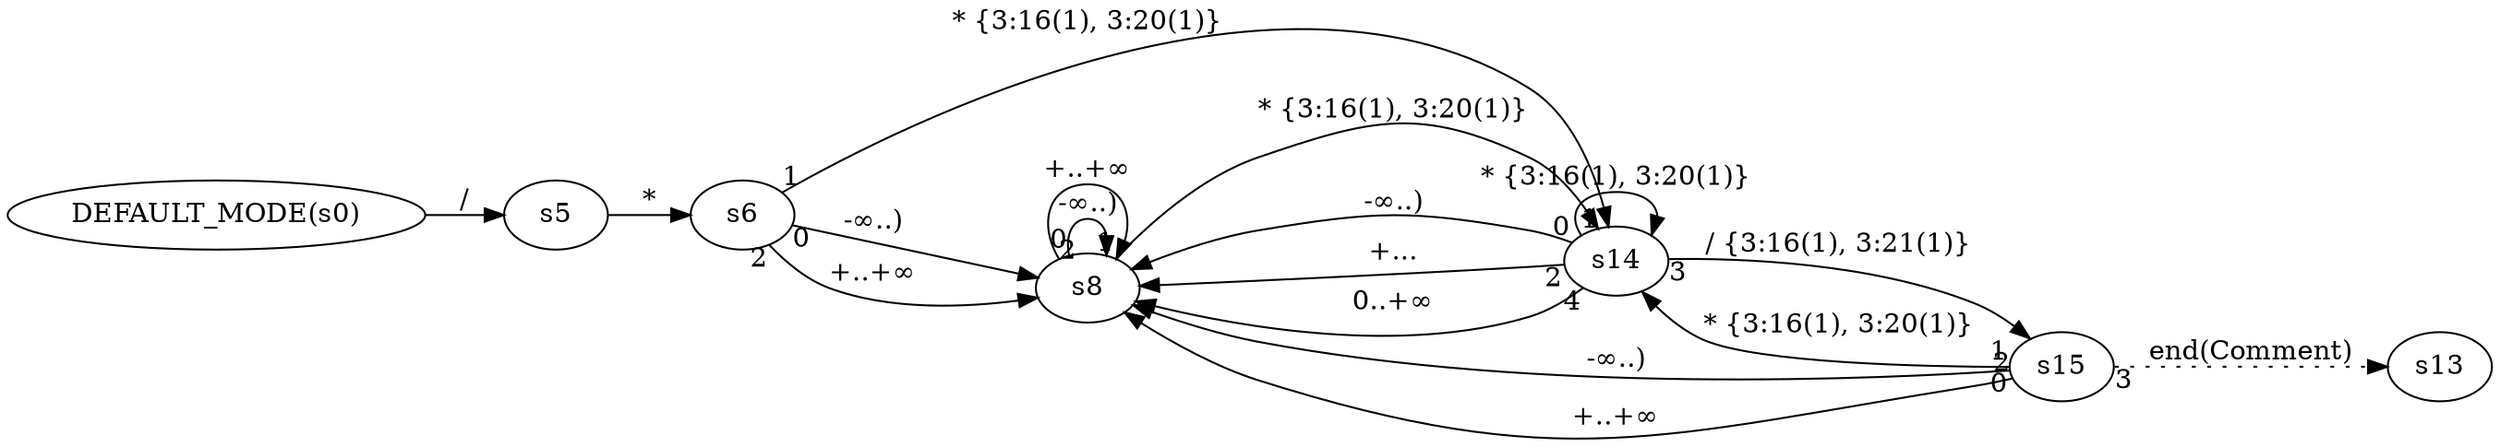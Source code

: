 digraph ATN {
  rankdir=LR;

  "DEFAULT_MODE(s0)" -> s5 [label="/"]
  s5 -> s6 [label="*"]
  s6 -> s8 [label="-∞..)" taillabel=0]
  s8 -> s8 [label="-∞..)" taillabel=0]
  s8 -> s14 [label="* {3:16(1), 3:20(1)}" taillabel=1]
  s14 -> s8 [label="-∞..)" taillabel=0]
  s14 -> s14 [label="* {3:16(1), 3:20(1)}" taillabel=1]
  s14 -> s8 [label="+..." taillabel=2]
  s14 -> s15 [label="/ {3:16(1), 3:21(1)}" taillabel=3]
  s15 -> s8 [label="-∞..)" taillabel=0]
  s15 -> s14 [label="* {3:16(1), 3:20(1)}" taillabel=1]
  s15 -> s8 [label="+..+∞" taillabel=2]
  s15 -> s13 [label="end(Comment)" taillabel=3 style=dotted]
  s14 -> s8 [label="0..+∞" taillabel=4]
  s8 -> s8 [label="+..+∞" taillabel=2]
  s6 -> s14 [label="* {3:16(1), 3:20(1)}" taillabel=1]
  s6 -> s8 [label="+..+∞" taillabel=2]
}